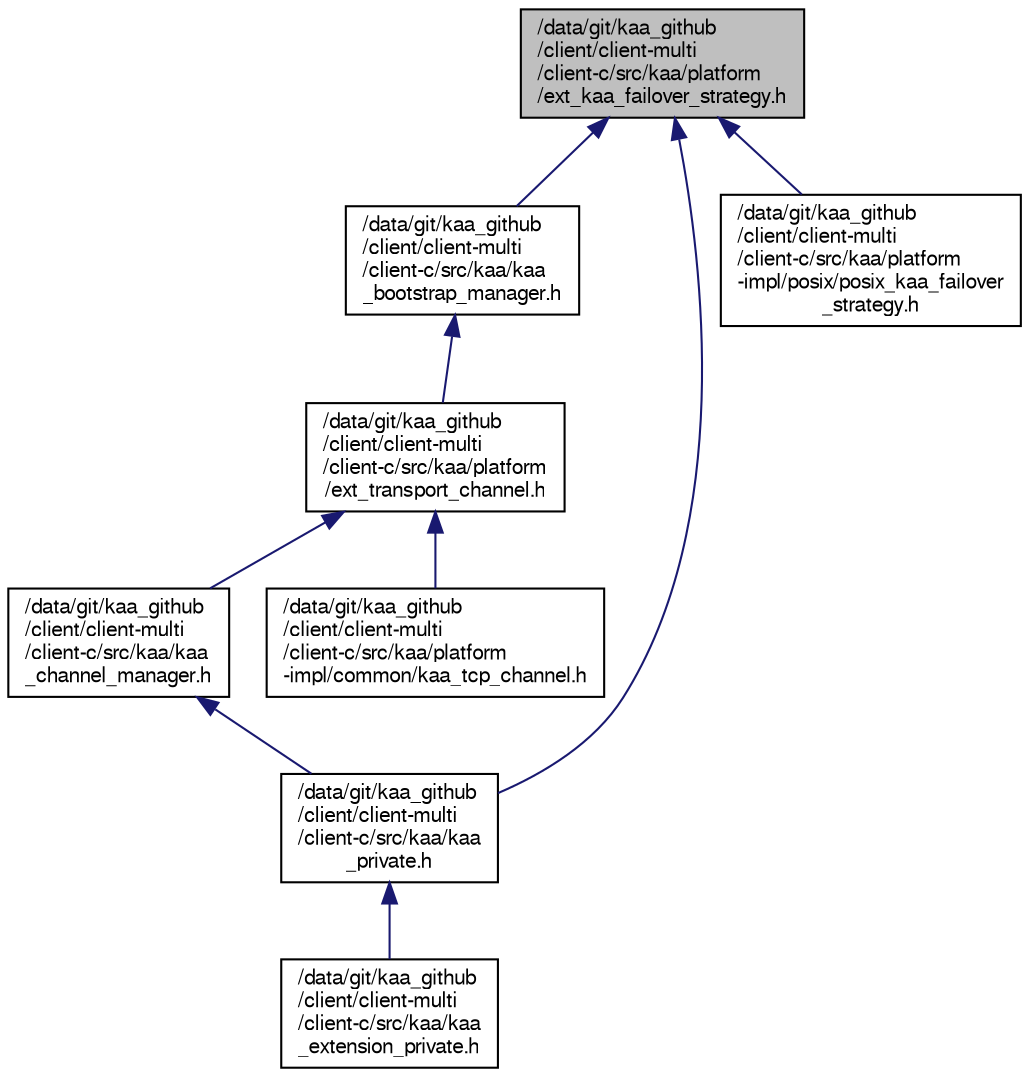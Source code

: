 digraph "/data/git/kaa_github/client/client-multi/client-c/src/kaa/platform/ext_kaa_failover_strategy.h"
{
  bgcolor="transparent";
  edge [fontname="FreeSans",fontsize="10",labelfontname="FreeSans",labelfontsize="10"];
  node [fontname="FreeSans",fontsize="10",shape=record];
  Node1 [label="/data/git/kaa_github\l/client/client-multi\l/client-c/src/kaa/platform\l/ext_kaa_failover_strategy.h",height=0.2,width=0.4,color="black", fillcolor="grey75", style="filled" fontcolor="black"];
  Node1 -> Node2 [dir="back",color="midnightblue",fontsize="10",style="solid",fontname="FreeSans"];
  Node2 [label="/data/git/kaa_github\l/client/client-multi\l/client-c/src/kaa/kaa\l_bootstrap_manager.h",height=0.2,width=0.4,color="black",URL="$kaa__bootstrap__manager_8h.html",tooltip="Management of the Operations servers connection parameters. "];
  Node2 -> Node3 [dir="back",color="midnightblue",fontsize="10",style="solid",fontname="FreeSans"];
  Node3 [label="/data/git/kaa_github\l/client/client-multi\l/client-c/src/kaa/platform\l/ext_transport_channel.h",height=0.2,width=0.4,color="black",URL="$ext__transport__channel_8h.html"];
  Node3 -> Node4 [dir="back",color="midnightblue",fontsize="10",style="solid",fontname="FreeSans"];
  Node4 [label="/data/git/kaa_github\l/client/client-multi\l/client-c/src/kaa/kaa\l_channel_manager.h",height=0.2,width=0.4,color="black",URL="$kaa__channel__manager_8h.html",tooltip="User defined channels manager for Kaa C SDK. "];
  Node4 -> Node5 [dir="back",color="midnightblue",fontsize="10",style="solid",fontname="FreeSans"];
  Node5 [label="/data/git/kaa_github\l/client/client-multi\l/client-c/src/kaa/kaa\l_private.h",height=0.2,width=0.4,color="black",URL="$kaa__private_8h.html"];
  Node5 -> Node6 [dir="back",color="midnightblue",fontsize="10",style="solid",fontname="FreeSans"];
  Node6 [label="/data/git/kaa_github\l/client/client-multi\l/client-c/src/kaa/kaa\l_extension_private.h",height=0.2,width=0.4,color="black",URL="$kaa__extension__private_8h.html"];
  Node3 -> Node7 [dir="back",color="midnightblue",fontsize="10",style="solid",fontname="FreeSans"];
  Node7 [label="/data/git/kaa_github\l/client/client-multi\l/client-c/src/kaa/platform\l-impl/common/kaa_tcp_channel.h",height=0.2,width=0.4,color="black",URL="$kaa__tcp__channel_8h.html"];
  Node1 -> Node5 [dir="back",color="midnightblue",fontsize="10",style="solid",fontname="FreeSans"];
  Node1 -> Node8 [dir="back",color="midnightblue",fontsize="10",style="solid",fontname="FreeSans"];
  Node8 [label="/data/git/kaa_github\l/client/client-multi\l/client-c/src/kaa/platform\l-impl/posix/posix_kaa_failover\l_strategy.h",height=0.2,width=0.4,color="black",URL="$posix__kaa__failover__strategy_8h.html"];
}
